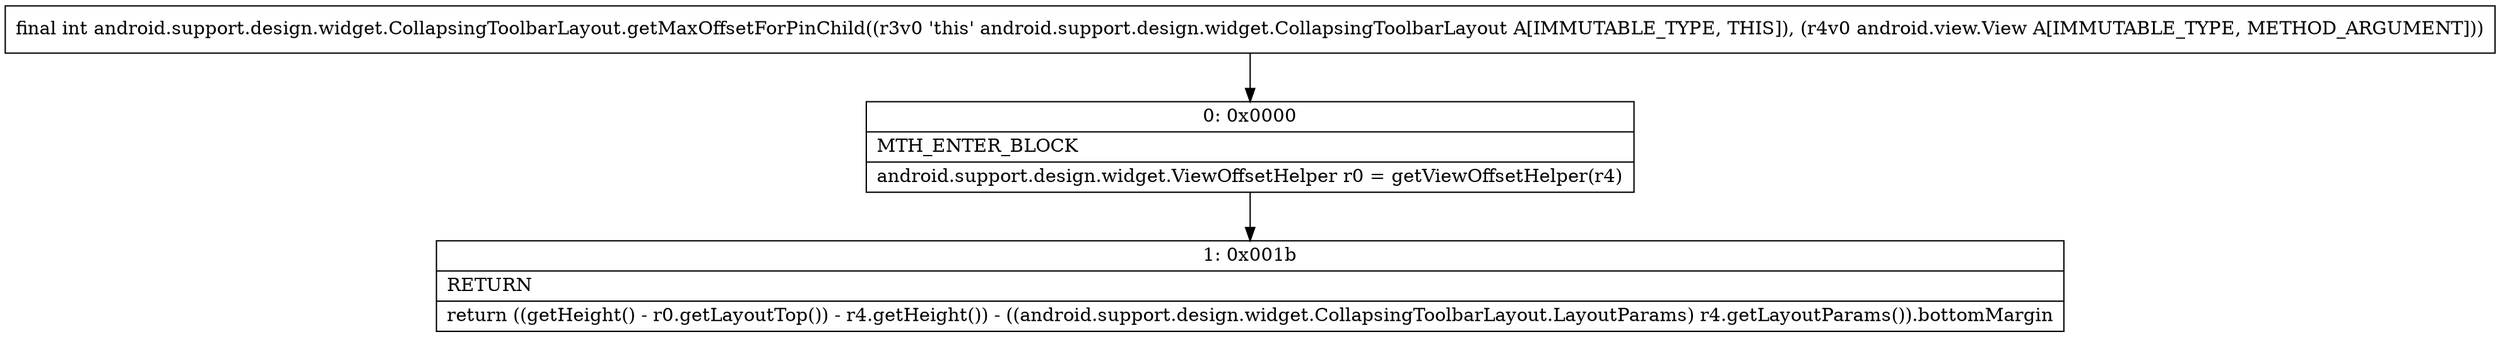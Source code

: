 digraph "CFG forandroid.support.design.widget.CollapsingToolbarLayout.getMaxOffsetForPinChild(Landroid\/view\/View;)I" {
Node_0 [shape=record,label="{0\:\ 0x0000|MTH_ENTER_BLOCK\l|android.support.design.widget.ViewOffsetHelper r0 = getViewOffsetHelper(r4)\l}"];
Node_1 [shape=record,label="{1\:\ 0x001b|RETURN\l|return ((getHeight() \- r0.getLayoutTop()) \- r4.getHeight()) \- ((android.support.design.widget.CollapsingToolbarLayout.LayoutParams) r4.getLayoutParams()).bottomMargin\l}"];
MethodNode[shape=record,label="{final int android.support.design.widget.CollapsingToolbarLayout.getMaxOffsetForPinChild((r3v0 'this' android.support.design.widget.CollapsingToolbarLayout A[IMMUTABLE_TYPE, THIS]), (r4v0 android.view.View A[IMMUTABLE_TYPE, METHOD_ARGUMENT])) }"];
MethodNode -> Node_0;
Node_0 -> Node_1;
}

